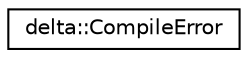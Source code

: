 digraph "Graphical Class Hierarchy"
{
  edge [fontname="Helvetica",fontsize="10",labelfontname="Helvetica",labelfontsize="10"];
  node [fontname="Helvetica",fontsize="10",shape=record];
  rankdir="LR";
  Node0 [label="delta::CompileError",height=0.2,width=0.4,color="black", fillcolor="white", style="filled",URL="$classdelta_1_1_compile_error.html"];
}
